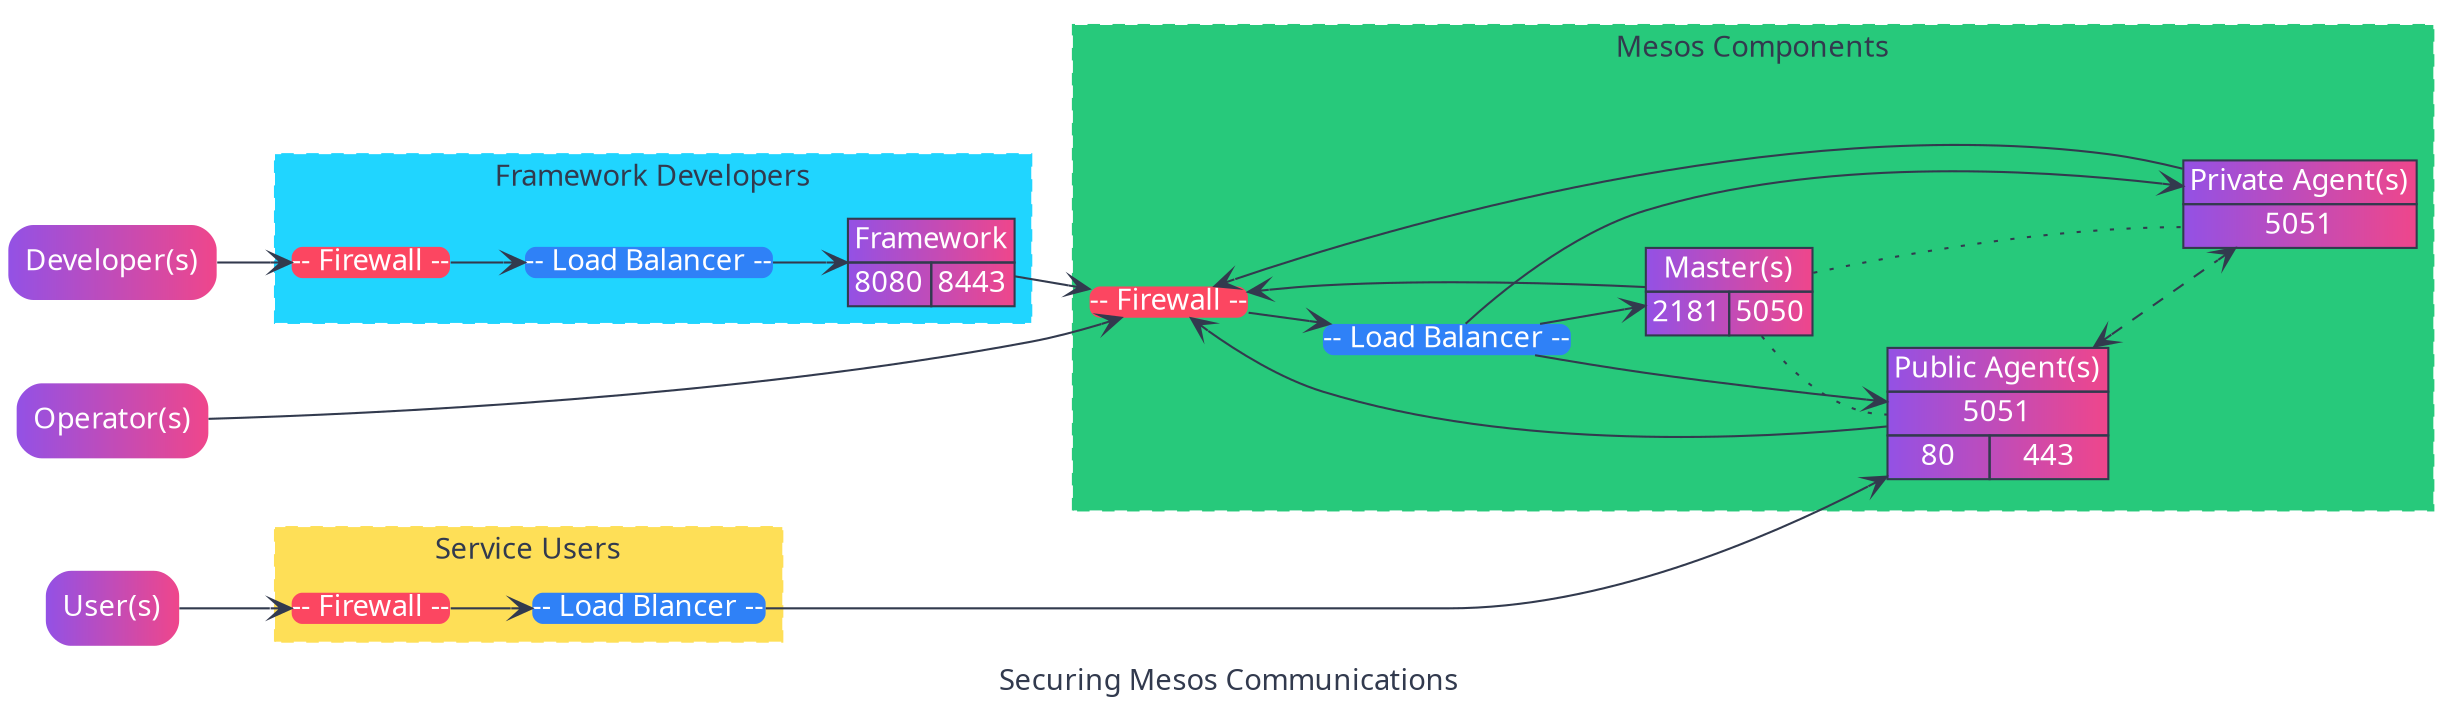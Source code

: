 // Mesosphere Colorscheme
// MESOSPHERE_HELIOTROPE     #9351E5
// MESOSPHERE_SPACE_GRAY     #323A4E
// MESOSPHERE_MERCURY_PINK   #EF468B
// MESOSPHERE_VENUS_YELLOW   #FEDF57
// MESOSPHERE_EARTH_BLUE     #2F81F7
// MESOSPHERE_MARS_RED       #FC4661
// MESOSPHERE_JUPYTER_ORANGE #2F81F7
// MESOSPHERE_SATURN_ORCHID  #C043D7
// MESOSPHERE_URANUS_GREEN   #27C97B
// MESOSPHERE_NEPTUNE_CYAN   #20D5FF

digraph G {
  graph [
    bgcolor="transparent"
    fontcolor="#323a4e"
    fontname="Source Sans Pro"
    label="Securing Mesos Communications"
    nodesep="0.5"
    // ranksep="0.75"
    rankdir="LR"
    // splines=ortho
  ]

  node [
    color="transparent"
    fillcolor="#9351e5:#ef468b"
    fontcolor="white"
    fontname="Source Sans Pro"
    shape="box"
    style="rounded,filled"
  ]

  edge [
    color="#323a4e"
    fontcolor="#323a4e"
    fontname="Source Sans Pro"
    arrowhead="vee"
    arrowtail="vee"
  ]

  # Users
  OPS [label="Operator(s)"]
  DEV [label="Developer(s)"]
  USER [label="User(s)"]

  # Firewalls and Load Balancers
  DEV_FW_FW [
    fillcolor="#FC4661"
    label="-- Firewall --"
    shape="plain"
  ]

  DEV_FW_LB [
    fillcolor="#2F81F7"
    label="-- Load Balancer --"
    shape="plain"
  ]

  MM_MA_FW [
    fillcolor="#FC4661"
    label="-- Firewall --"
    shape="plain"
  ]

  MM_MA_LB [
    fillcolor="#2F81F7"
    label="-- Load Balancer --"
    shape="plain"
  ]

  USER_MPA_FW [
    fillcolor="#FC4661"
    label="-- Firewall --"
    shape="plain"
  ]

  USER_MPA_LB [
    fillcolor="#2F81F7"
    label="-- Load Blancer --"
    shape="plain"
  ]

  # Structured Tables Nodes
  FW [
    shape=plain
    label=<
      <table bgcolor="#9351e5:#ef468b" border="0" cellspacing="0" cellborder="1" color="#323a4e">
        <tr>
          <td colspan="2">Framework</td>
        </tr>
        <tr>
          <td port="fw_8080">8080</td>
          <td port="fw_8443">8443</td>
        </tr>
      </table>
    >
  ]

  MM [
    shape=plain
    label=<
      <table bgcolor="#9351e5:#ef468b" border="0" cellspacing="0" cellborder="1" color="#323a4e">
        <tr>
          <td colspan="2">Master(s)</td>
        </tr>
        <tr>
          <td port="mm_2181">2181</td>
          <td port="mm_5050">5050</td>
        </tr>
      </table>
    >
  ]

  MA [
    shape=plain
    label=<
      <table bgcolor="#9351e5:#ef468b" border="0" cellspacing="0" cellborder="1" color="#323a4e">
        <tr>
          <td>Private Agent(s)</td>
        </tr>
        <tr>
          <td port="ma_5051">5051</td>
        </tr>
      </table>
    >
  ]

  MPA [
    shape=plain
    label=<
      <table bgcolor="#9351e5:#ef468b" border="0" cellspacing="0" cellborder="1" color="#323a4e">
        <tr>
          <td colspan="2">Public Agent(s)</td>
        </tr>
        <tr>
          <td colspan="2" port="mpa_5051">5051</td>
        </tr>
        <tr>
          <td port="mpa_80">80</td>
          <td port="mpa_443">443</td>
        </tr>
      </table>
    >
  ]

  # Clusters
  subgraph cluster_developer {
      color="#20D5FF"
      fillcolor="#20D5FF"
      label="Framework Developers"
      style="dashed,filled"
      DEV
      DEV_FW_FW
      DEV_FW_LB
      FW
  }

  subgraph cluster_user {
      color="#FEDF57"
      fillcolor="#FEDF57"
      label="Service Users"
      style="dashed,filled"
      USER
      USER_MPA_FW
      USER_MPA_LB
  }

  subgraph cluster_mesos {
      color="#27C97B"
      fillcolor="#27C97B"
      label="Mesos Components"
      style="dashed,filled"
      MM_MA_FW
      MM_MA_LB
      MM
      MA
      MPA
  }

  # Edges
  DEV -> DEV_FW_FW -> DEV_FW_LB -> FW

  {OPS, FW, MM, MA, MPA} -> MM_MA_FW

  MM_MA_FW -> MM_MA_LB -> {MM MA MPA}

  MM -> MA:ma_5051 [dir="none", style="dotted"]
  MM -> MPA:mpa_5051 [dir="none", style="dotted"]

  MPA -> MA [dir="both", style="dashed"]

  // MA -> MM:mm_2181
  // MA -> MM:mm_5050
  // MPA -> MM:mm_2181
  // MPA -> MM:mm_5050

  USER -> USER_MPA_FW -> USER_MPA_LB
  USER_MPA_LB -> {MPA:mpa_80 MPA:mpa_443}

  # Layout tweaks
  {rank=same; DEV OPS USER}
}
